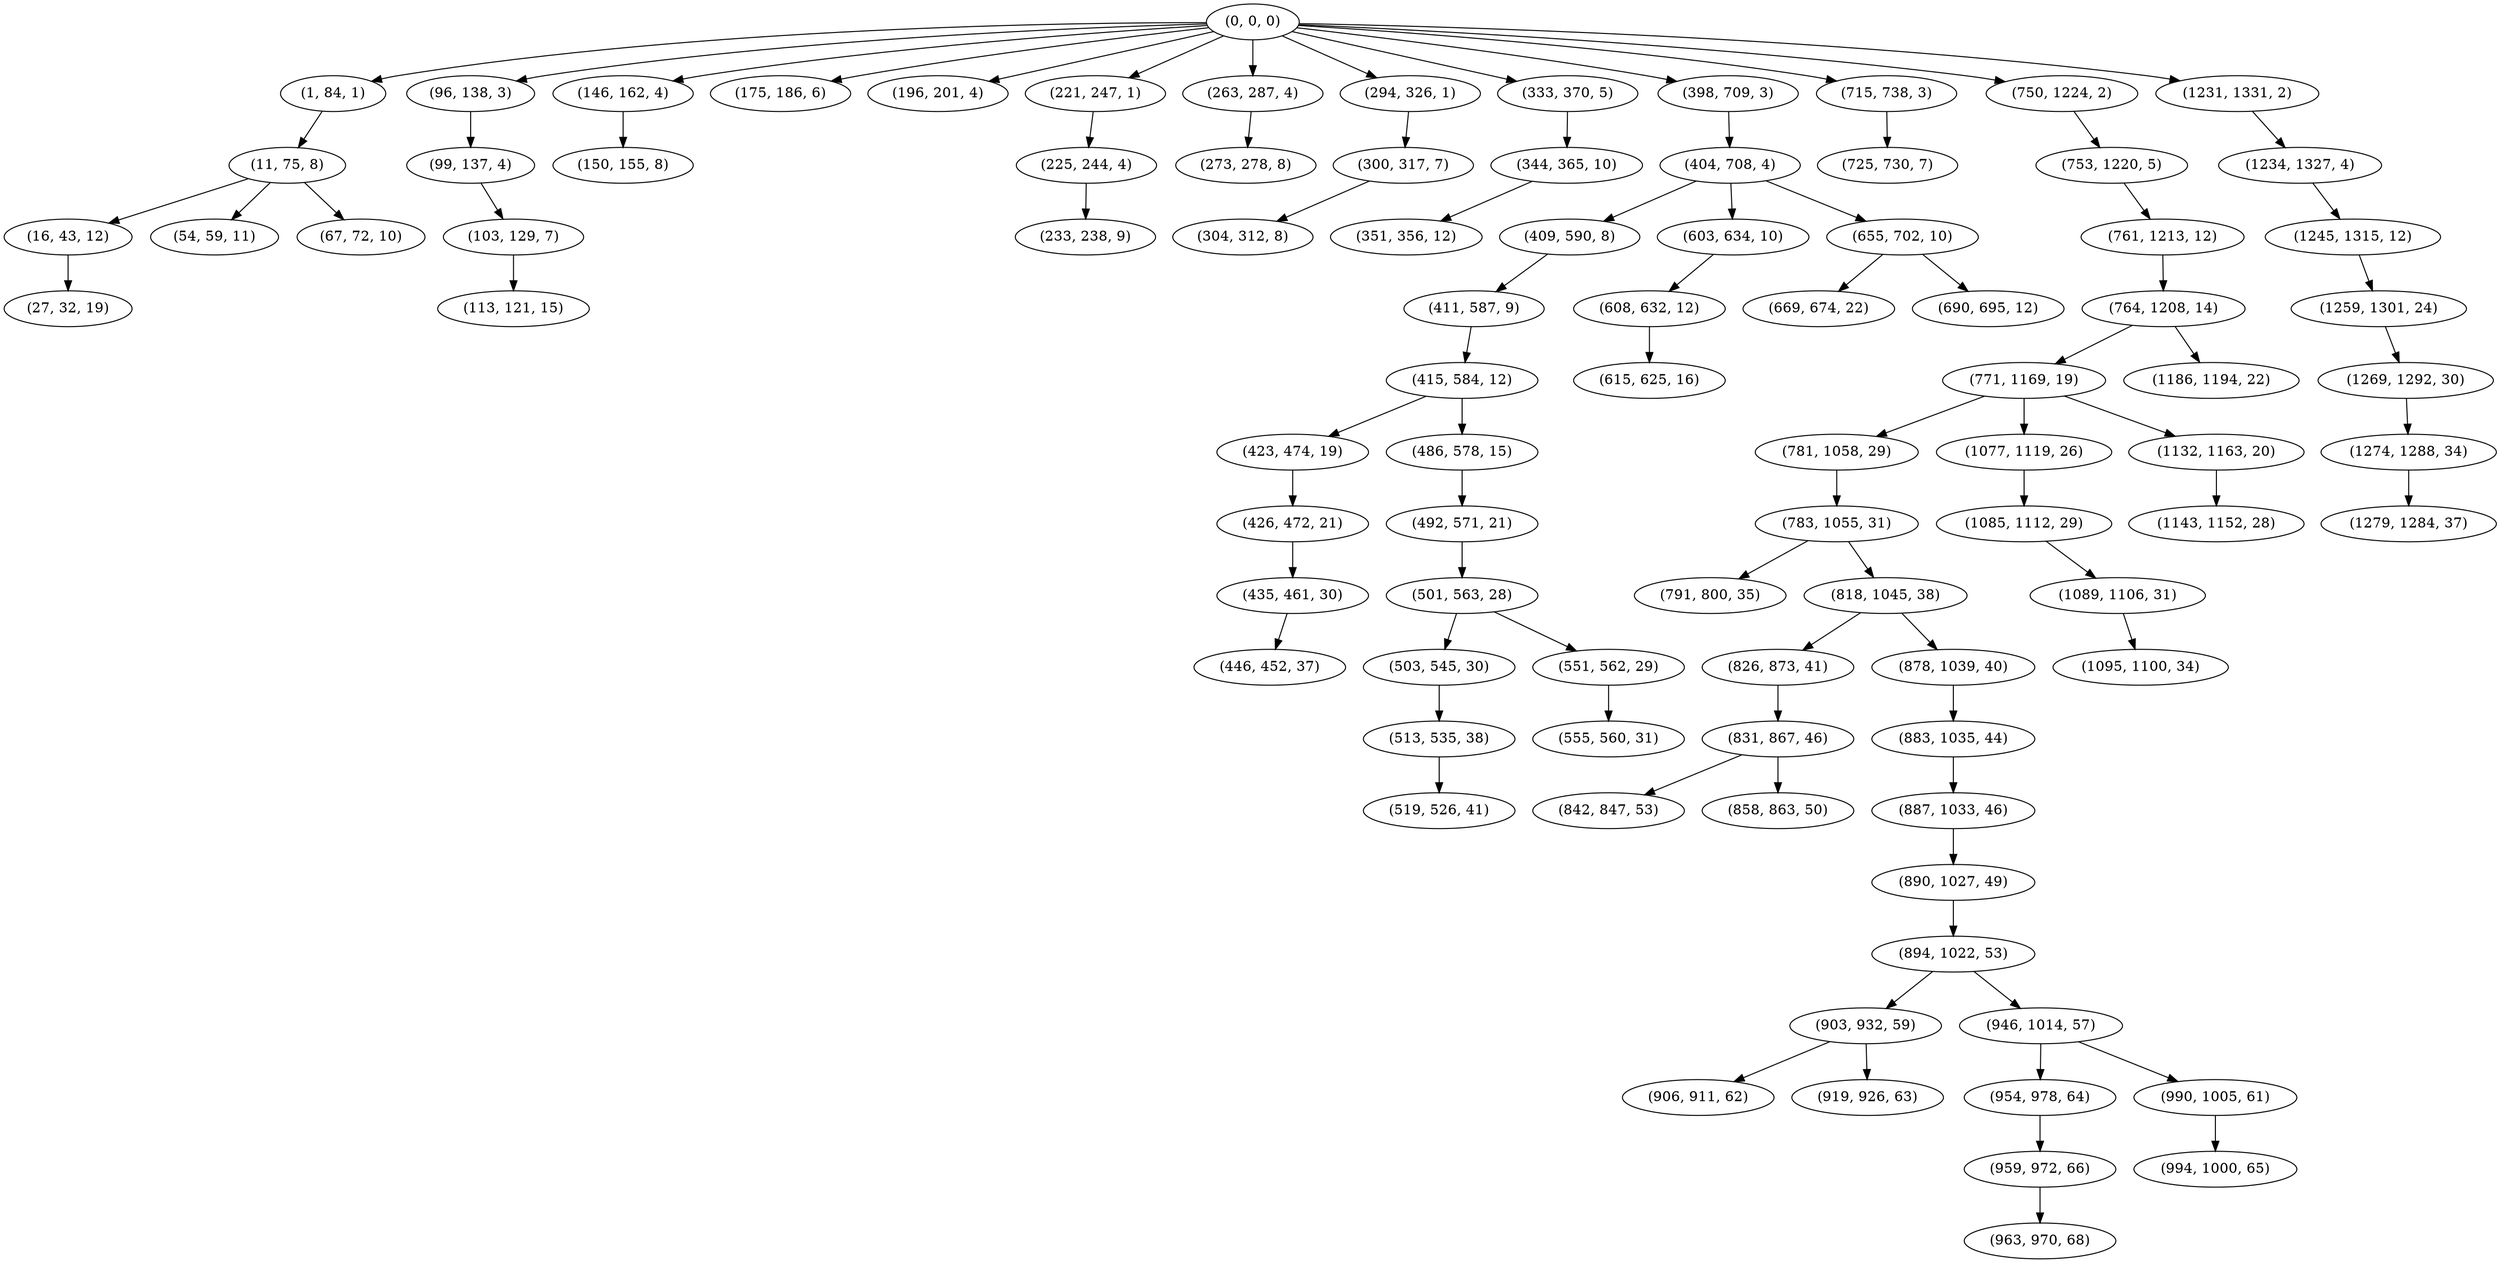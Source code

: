 digraph tree {
    "(0, 0, 0)";
    "(1, 84, 1)";
    "(11, 75, 8)";
    "(16, 43, 12)";
    "(27, 32, 19)";
    "(54, 59, 11)";
    "(67, 72, 10)";
    "(96, 138, 3)";
    "(99, 137, 4)";
    "(103, 129, 7)";
    "(113, 121, 15)";
    "(146, 162, 4)";
    "(150, 155, 8)";
    "(175, 186, 6)";
    "(196, 201, 4)";
    "(221, 247, 1)";
    "(225, 244, 4)";
    "(233, 238, 9)";
    "(263, 287, 4)";
    "(273, 278, 8)";
    "(294, 326, 1)";
    "(300, 317, 7)";
    "(304, 312, 8)";
    "(333, 370, 5)";
    "(344, 365, 10)";
    "(351, 356, 12)";
    "(398, 709, 3)";
    "(404, 708, 4)";
    "(409, 590, 8)";
    "(411, 587, 9)";
    "(415, 584, 12)";
    "(423, 474, 19)";
    "(426, 472, 21)";
    "(435, 461, 30)";
    "(446, 452, 37)";
    "(486, 578, 15)";
    "(492, 571, 21)";
    "(501, 563, 28)";
    "(503, 545, 30)";
    "(513, 535, 38)";
    "(519, 526, 41)";
    "(551, 562, 29)";
    "(555, 560, 31)";
    "(603, 634, 10)";
    "(608, 632, 12)";
    "(615, 625, 16)";
    "(655, 702, 10)";
    "(669, 674, 22)";
    "(690, 695, 12)";
    "(715, 738, 3)";
    "(725, 730, 7)";
    "(750, 1224, 2)";
    "(753, 1220, 5)";
    "(761, 1213, 12)";
    "(764, 1208, 14)";
    "(771, 1169, 19)";
    "(781, 1058, 29)";
    "(783, 1055, 31)";
    "(791, 800, 35)";
    "(818, 1045, 38)";
    "(826, 873, 41)";
    "(831, 867, 46)";
    "(842, 847, 53)";
    "(858, 863, 50)";
    "(878, 1039, 40)";
    "(883, 1035, 44)";
    "(887, 1033, 46)";
    "(890, 1027, 49)";
    "(894, 1022, 53)";
    "(903, 932, 59)";
    "(906, 911, 62)";
    "(919, 926, 63)";
    "(946, 1014, 57)";
    "(954, 978, 64)";
    "(959, 972, 66)";
    "(963, 970, 68)";
    "(990, 1005, 61)";
    "(994, 1000, 65)";
    "(1077, 1119, 26)";
    "(1085, 1112, 29)";
    "(1089, 1106, 31)";
    "(1095, 1100, 34)";
    "(1132, 1163, 20)";
    "(1143, 1152, 28)";
    "(1186, 1194, 22)";
    "(1231, 1331, 2)";
    "(1234, 1327, 4)";
    "(1245, 1315, 12)";
    "(1259, 1301, 24)";
    "(1269, 1292, 30)";
    "(1274, 1288, 34)";
    "(1279, 1284, 37)";
    "(0, 0, 0)" -> "(1, 84, 1)";
    "(0, 0, 0)" -> "(96, 138, 3)";
    "(0, 0, 0)" -> "(146, 162, 4)";
    "(0, 0, 0)" -> "(175, 186, 6)";
    "(0, 0, 0)" -> "(196, 201, 4)";
    "(0, 0, 0)" -> "(221, 247, 1)";
    "(0, 0, 0)" -> "(263, 287, 4)";
    "(0, 0, 0)" -> "(294, 326, 1)";
    "(0, 0, 0)" -> "(333, 370, 5)";
    "(0, 0, 0)" -> "(398, 709, 3)";
    "(0, 0, 0)" -> "(715, 738, 3)";
    "(0, 0, 0)" -> "(750, 1224, 2)";
    "(0, 0, 0)" -> "(1231, 1331, 2)";
    "(1, 84, 1)" -> "(11, 75, 8)";
    "(11, 75, 8)" -> "(16, 43, 12)";
    "(11, 75, 8)" -> "(54, 59, 11)";
    "(11, 75, 8)" -> "(67, 72, 10)";
    "(16, 43, 12)" -> "(27, 32, 19)";
    "(96, 138, 3)" -> "(99, 137, 4)";
    "(99, 137, 4)" -> "(103, 129, 7)";
    "(103, 129, 7)" -> "(113, 121, 15)";
    "(146, 162, 4)" -> "(150, 155, 8)";
    "(221, 247, 1)" -> "(225, 244, 4)";
    "(225, 244, 4)" -> "(233, 238, 9)";
    "(263, 287, 4)" -> "(273, 278, 8)";
    "(294, 326, 1)" -> "(300, 317, 7)";
    "(300, 317, 7)" -> "(304, 312, 8)";
    "(333, 370, 5)" -> "(344, 365, 10)";
    "(344, 365, 10)" -> "(351, 356, 12)";
    "(398, 709, 3)" -> "(404, 708, 4)";
    "(404, 708, 4)" -> "(409, 590, 8)";
    "(404, 708, 4)" -> "(603, 634, 10)";
    "(404, 708, 4)" -> "(655, 702, 10)";
    "(409, 590, 8)" -> "(411, 587, 9)";
    "(411, 587, 9)" -> "(415, 584, 12)";
    "(415, 584, 12)" -> "(423, 474, 19)";
    "(415, 584, 12)" -> "(486, 578, 15)";
    "(423, 474, 19)" -> "(426, 472, 21)";
    "(426, 472, 21)" -> "(435, 461, 30)";
    "(435, 461, 30)" -> "(446, 452, 37)";
    "(486, 578, 15)" -> "(492, 571, 21)";
    "(492, 571, 21)" -> "(501, 563, 28)";
    "(501, 563, 28)" -> "(503, 545, 30)";
    "(501, 563, 28)" -> "(551, 562, 29)";
    "(503, 545, 30)" -> "(513, 535, 38)";
    "(513, 535, 38)" -> "(519, 526, 41)";
    "(551, 562, 29)" -> "(555, 560, 31)";
    "(603, 634, 10)" -> "(608, 632, 12)";
    "(608, 632, 12)" -> "(615, 625, 16)";
    "(655, 702, 10)" -> "(669, 674, 22)";
    "(655, 702, 10)" -> "(690, 695, 12)";
    "(715, 738, 3)" -> "(725, 730, 7)";
    "(750, 1224, 2)" -> "(753, 1220, 5)";
    "(753, 1220, 5)" -> "(761, 1213, 12)";
    "(761, 1213, 12)" -> "(764, 1208, 14)";
    "(764, 1208, 14)" -> "(771, 1169, 19)";
    "(764, 1208, 14)" -> "(1186, 1194, 22)";
    "(771, 1169, 19)" -> "(781, 1058, 29)";
    "(771, 1169, 19)" -> "(1077, 1119, 26)";
    "(771, 1169, 19)" -> "(1132, 1163, 20)";
    "(781, 1058, 29)" -> "(783, 1055, 31)";
    "(783, 1055, 31)" -> "(791, 800, 35)";
    "(783, 1055, 31)" -> "(818, 1045, 38)";
    "(818, 1045, 38)" -> "(826, 873, 41)";
    "(818, 1045, 38)" -> "(878, 1039, 40)";
    "(826, 873, 41)" -> "(831, 867, 46)";
    "(831, 867, 46)" -> "(842, 847, 53)";
    "(831, 867, 46)" -> "(858, 863, 50)";
    "(878, 1039, 40)" -> "(883, 1035, 44)";
    "(883, 1035, 44)" -> "(887, 1033, 46)";
    "(887, 1033, 46)" -> "(890, 1027, 49)";
    "(890, 1027, 49)" -> "(894, 1022, 53)";
    "(894, 1022, 53)" -> "(903, 932, 59)";
    "(894, 1022, 53)" -> "(946, 1014, 57)";
    "(903, 932, 59)" -> "(906, 911, 62)";
    "(903, 932, 59)" -> "(919, 926, 63)";
    "(946, 1014, 57)" -> "(954, 978, 64)";
    "(946, 1014, 57)" -> "(990, 1005, 61)";
    "(954, 978, 64)" -> "(959, 972, 66)";
    "(959, 972, 66)" -> "(963, 970, 68)";
    "(990, 1005, 61)" -> "(994, 1000, 65)";
    "(1077, 1119, 26)" -> "(1085, 1112, 29)";
    "(1085, 1112, 29)" -> "(1089, 1106, 31)";
    "(1089, 1106, 31)" -> "(1095, 1100, 34)";
    "(1132, 1163, 20)" -> "(1143, 1152, 28)";
    "(1231, 1331, 2)" -> "(1234, 1327, 4)";
    "(1234, 1327, 4)" -> "(1245, 1315, 12)";
    "(1245, 1315, 12)" -> "(1259, 1301, 24)";
    "(1259, 1301, 24)" -> "(1269, 1292, 30)";
    "(1269, 1292, 30)" -> "(1274, 1288, 34)";
    "(1274, 1288, 34)" -> "(1279, 1284, 37)";
}
